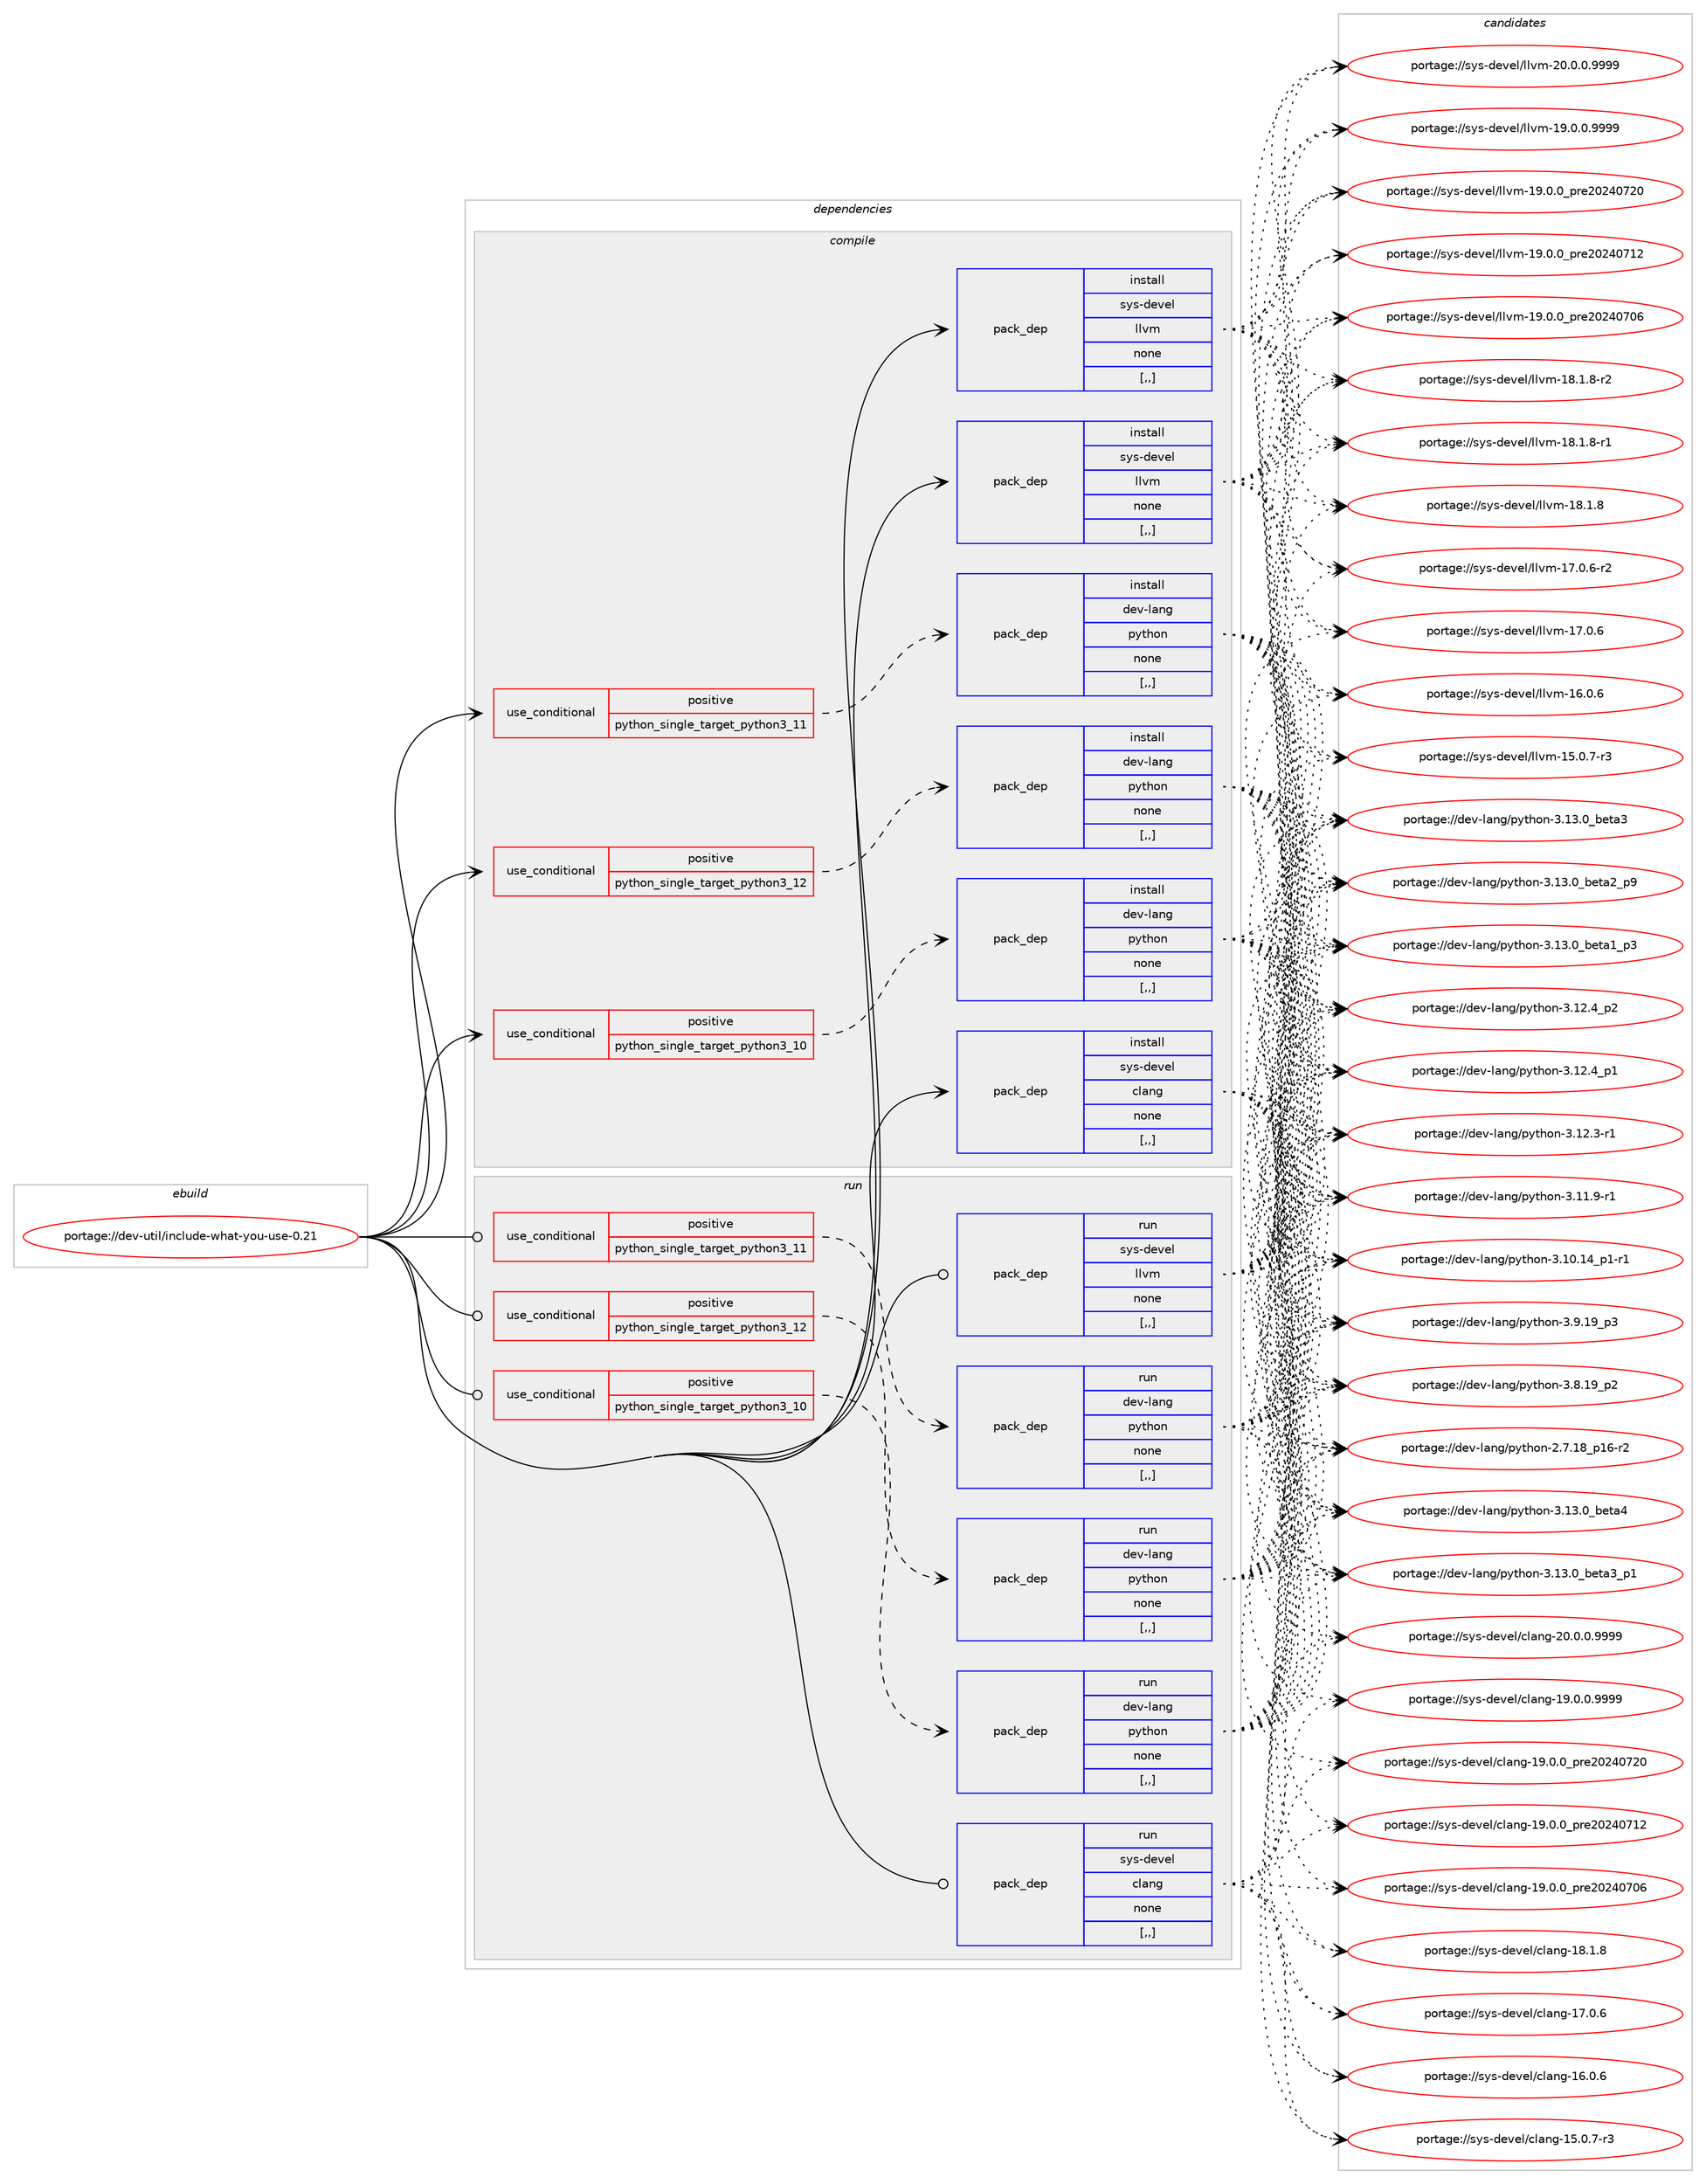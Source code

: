 digraph prolog {

# *************
# Graph options
# *************

newrank=true;
concentrate=true;
compound=true;
graph [rankdir=LR,fontname=Helvetica,fontsize=10,ranksep=1.5];#, ranksep=2.5, nodesep=0.2];
edge  [arrowhead=vee];
node  [fontname=Helvetica,fontsize=10];

# **********
# The ebuild
# **********

subgraph cluster_leftcol {
color=gray;
label=<<i>ebuild</i>>;
id [label="portage://dev-util/include-what-you-use-0.21", color=red, width=4, href="../dev-util/include-what-you-use-0.21.svg"];
}

# ****************
# The dependencies
# ****************

subgraph cluster_midcol {
color=gray;
label=<<i>dependencies</i>>;
subgraph cluster_compile {
fillcolor="#eeeeee";
style=filled;
label=<<i>compile</i>>;
subgraph cond61014 {
dependency216113 [label=<<TABLE BORDER="0" CELLBORDER="1" CELLSPACING="0" CELLPADDING="4"><TR><TD ROWSPAN="3" CELLPADDING="10">use_conditional</TD></TR><TR><TD>positive</TD></TR><TR><TD>python_single_target_python3_10</TD></TR></TABLE>>, shape=none, color=red];
subgraph pack153682 {
dependency216114 [label=<<TABLE BORDER="0" CELLBORDER="1" CELLSPACING="0" CELLPADDING="4" WIDTH="220"><TR><TD ROWSPAN="6" CELLPADDING="30">pack_dep</TD></TR><TR><TD WIDTH="110">install</TD></TR><TR><TD>dev-lang</TD></TR><TR><TD>python</TD></TR><TR><TD>none</TD></TR><TR><TD>[,,]</TD></TR></TABLE>>, shape=none, color=blue];
}
dependency216113:e -> dependency216114:w [weight=20,style="dashed",arrowhead="vee"];
}
id:e -> dependency216113:w [weight=20,style="solid",arrowhead="vee"];
subgraph cond61015 {
dependency216115 [label=<<TABLE BORDER="0" CELLBORDER="1" CELLSPACING="0" CELLPADDING="4"><TR><TD ROWSPAN="3" CELLPADDING="10">use_conditional</TD></TR><TR><TD>positive</TD></TR><TR><TD>python_single_target_python3_11</TD></TR></TABLE>>, shape=none, color=red];
subgraph pack153683 {
dependency216116 [label=<<TABLE BORDER="0" CELLBORDER="1" CELLSPACING="0" CELLPADDING="4" WIDTH="220"><TR><TD ROWSPAN="6" CELLPADDING="30">pack_dep</TD></TR><TR><TD WIDTH="110">install</TD></TR><TR><TD>dev-lang</TD></TR><TR><TD>python</TD></TR><TR><TD>none</TD></TR><TR><TD>[,,]</TD></TR></TABLE>>, shape=none, color=blue];
}
dependency216115:e -> dependency216116:w [weight=20,style="dashed",arrowhead="vee"];
}
id:e -> dependency216115:w [weight=20,style="solid",arrowhead="vee"];
subgraph cond61016 {
dependency216117 [label=<<TABLE BORDER="0" CELLBORDER="1" CELLSPACING="0" CELLPADDING="4"><TR><TD ROWSPAN="3" CELLPADDING="10">use_conditional</TD></TR><TR><TD>positive</TD></TR><TR><TD>python_single_target_python3_12</TD></TR></TABLE>>, shape=none, color=red];
subgraph pack153684 {
dependency216118 [label=<<TABLE BORDER="0" CELLBORDER="1" CELLSPACING="0" CELLPADDING="4" WIDTH="220"><TR><TD ROWSPAN="6" CELLPADDING="30">pack_dep</TD></TR><TR><TD WIDTH="110">install</TD></TR><TR><TD>dev-lang</TD></TR><TR><TD>python</TD></TR><TR><TD>none</TD></TR><TR><TD>[,,]</TD></TR></TABLE>>, shape=none, color=blue];
}
dependency216117:e -> dependency216118:w [weight=20,style="dashed",arrowhead="vee"];
}
id:e -> dependency216117:w [weight=20,style="solid",arrowhead="vee"];
subgraph pack153685 {
dependency216119 [label=<<TABLE BORDER="0" CELLBORDER="1" CELLSPACING="0" CELLPADDING="4" WIDTH="220"><TR><TD ROWSPAN="6" CELLPADDING="30">pack_dep</TD></TR><TR><TD WIDTH="110">install</TD></TR><TR><TD>sys-devel</TD></TR><TR><TD>clang</TD></TR><TR><TD>none</TD></TR><TR><TD>[,,]</TD></TR></TABLE>>, shape=none, color=blue];
}
id:e -> dependency216119:w [weight=20,style="solid",arrowhead="vee"];
subgraph pack153686 {
dependency216120 [label=<<TABLE BORDER="0" CELLBORDER="1" CELLSPACING="0" CELLPADDING="4" WIDTH="220"><TR><TD ROWSPAN="6" CELLPADDING="30">pack_dep</TD></TR><TR><TD WIDTH="110">install</TD></TR><TR><TD>sys-devel</TD></TR><TR><TD>llvm</TD></TR><TR><TD>none</TD></TR><TR><TD>[,,]</TD></TR></TABLE>>, shape=none, color=blue];
}
id:e -> dependency216120:w [weight=20,style="solid",arrowhead="vee"];
subgraph pack153687 {
dependency216121 [label=<<TABLE BORDER="0" CELLBORDER="1" CELLSPACING="0" CELLPADDING="4" WIDTH="220"><TR><TD ROWSPAN="6" CELLPADDING="30">pack_dep</TD></TR><TR><TD WIDTH="110">install</TD></TR><TR><TD>sys-devel</TD></TR><TR><TD>llvm</TD></TR><TR><TD>none</TD></TR><TR><TD>[,,]</TD></TR></TABLE>>, shape=none, color=blue];
}
id:e -> dependency216121:w [weight=20,style="solid",arrowhead="vee"];
}
subgraph cluster_compileandrun {
fillcolor="#eeeeee";
style=filled;
label=<<i>compile and run</i>>;
}
subgraph cluster_run {
fillcolor="#eeeeee";
style=filled;
label=<<i>run</i>>;
subgraph cond61017 {
dependency216122 [label=<<TABLE BORDER="0" CELLBORDER="1" CELLSPACING="0" CELLPADDING="4"><TR><TD ROWSPAN="3" CELLPADDING="10">use_conditional</TD></TR><TR><TD>positive</TD></TR><TR><TD>python_single_target_python3_10</TD></TR></TABLE>>, shape=none, color=red];
subgraph pack153688 {
dependency216123 [label=<<TABLE BORDER="0" CELLBORDER="1" CELLSPACING="0" CELLPADDING="4" WIDTH="220"><TR><TD ROWSPAN="6" CELLPADDING="30">pack_dep</TD></TR><TR><TD WIDTH="110">run</TD></TR><TR><TD>dev-lang</TD></TR><TR><TD>python</TD></TR><TR><TD>none</TD></TR><TR><TD>[,,]</TD></TR></TABLE>>, shape=none, color=blue];
}
dependency216122:e -> dependency216123:w [weight=20,style="dashed",arrowhead="vee"];
}
id:e -> dependency216122:w [weight=20,style="solid",arrowhead="odot"];
subgraph cond61018 {
dependency216124 [label=<<TABLE BORDER="0" CELLBORDER="1" CELLSPACING="0" CELLPADDING="4"><TR><TD ROWSPAN="3" CELLPADDING="10">use_conditional</TD></TR><TR><TD>positive</TD></TR><TR><TD>python_single_target_python3_11</TD></TR></TABLE>>, shape=none, color=red];
subgraph pack153689 {
dependency216125 [label=<<TABLE BORDER="0" CELLBORDER="1" CELLSPACING="0" CELLPADDING="4" WIDTH="220"><TR><TD ROWSPAN="6" CELLPADDING="30">pack_dep</TD></TR><TR><TD WIDTH="110">run</TD></TR><TR><TD>dev-lang</TD></TR><TR><TD>python</TD></TR><TR><TD>none</TD></TR><TR><TD>[,,]</TD></TR></TABLE>>, shape=none, color=blue];
}
dependency216124:e -> dependency216125:w [weight=20,style="dashed",arrowhead="vee"];
}
id:e -> dependency216124:w [weight=20,style="solid",arrowhead="odot"];
subgraph cond61019 {
dependency216126 [label=<<TABLE BORDER="0" CELLBORDER="1" CELLSPACING="0" CELLPADDING="4"><TR><TD ROWSPAN="3" CELLPADDING="10">use_conditional</TD></TR><TR><TD>positive</TD></TR><TR><TD>python_single_target_python3_12</TD></TR></TABLE>>, shape=none, color=red];
subgraph pack153690 {
dependency216127 [label=<<TABLE BORDER="0" CELLBORDER="1" CELLSPACING="0" CELLPADDING="4" WIDTH="220"><TR><TD ROWSPAN="6" CELLPADDING="30">pack_dep</TD></TR><TR><TD WIDTH="110">run</TD></TR><TR><TD>dev-lang</TD></TR><TR><TD>python</TD></TR><TR><TD>none</TD></TR><TR><TD>[,,]</TD></TR></TABLE>>, shape=none, color=blue];
}
dependency216126:e -> dependency216127:w [weight=20,style="dashed",arrowhead="vee"];
}
id:e -> dependency216126:w [weight=20,style="solid",arrowhead="odot"];
subgraph pack153691 {
dependency216128 [label=<<TABLE BORDER="0" CELLBORDER="1" CELLSPACING="0" CELLPADDING="4" WIDTH="220"><TR><TD ROWSPAN="6" CELLPADDING="30">pack_dep</TD></TR><TR><TD WIDTH="110">run</TD></TR><TR><TD>sys-devel</TD></TR><TR><TD>clang</TD></TR><TR><TD>none</TD></TR><TR><TD>[,,]</TD></TR></TABLE>>, shape=none, color=blue];
}
id:e -> dependency216128:w [weight=20,style="solid",arrowhead="odot"];
subgraph pack153692 {
dependency216129 [label=<<TABLE BORDER="0" CELLBORDER="1" CELLSPACING="0" CELLPADDING="4" WIDTH="220"><TR><TD ROWSPAN="6" CELLPADDING="30">pack_dep</TD></TR><TR><TD WIDTH="110">run</TD></TR><TR><TD>sys-devel</TD></TR><TR><TD>llvm</TD></TR><TR><TD>none</TD></TR><TR><TD>[,,]</TD></TR></TABLE>>, shape=none, color=blue];
}
id:e -> dependency216129:w [weight=20,style="solid",arrowhead="odot"];
}
}

# **************
# The candidates
# **************

subgraph cluster_choices {
rank=same;
color=gray;
label=<<i>candidates</i>>;

subgraph choice153682 {
color=black;
nodesep=1;
choice1001011184510897110103471121211161041111104551464951464895981011169752 [label="portage://dev-lang/python-3.13.0_beta4", color=red, width=4,href="../dev-lang/python-3.13.0_beta4.svg"];
choice10010111845108971101034711212111610411111045514649514648959810111697519511249 [label="portage://dev-lang/python-3.13.0_beta3_p1", color=red, width=4,href="../dev-lang/python-3.13.0_beta3_p1.svg"];
choice1001011184510897110103471121211161041111104551464951464895981011169751 [label="portage://dev-lang/python-3.13.0_beta3", color=red, width=4,href="../dev-lang/python-3.13.0_beta3.svg"];
choice10010111845108971101034711212111610411111045514649514648959810111697509511257 [label="portage://dev-lang/python-3.13.0_beta2_p9", color=red, width=4,href="../dev-lang/python-3.13.0_beta2_p9.svg"];
choice10010111845108971101034711212111610411111045514649514648959810111697499511251 [label="portage://dev-lang/python-3.13.0_beta1_p3", color=red, width=4,href="../dev-lang/python-3.13.0_beta1_p3.svg"];
choice100101118451089711010347112121116104111110455146495046529511250 [label="portage://dev-lang/python-3.12.4_p2", color=red, width=4,href="../dev-lang/python-3.12.4_p2.svg"];
choice100101118451089711010347112121116104111110455146495046529511249 [label="portage://dev-lang/python-3.12.4_p1", color=red, width=4,href="../dev-lang/python-3.12.4_p1.svg"];
choice100101118451089711010347112121116104111110455146495046514511449 [label="portage://dev-lang/python-3.12.3-r1", color=red, width=4,href="../dev-lang/python-3.12.3-r1.svg"];
choice100101118451089711010347112121116104111110455146494946574511449 [label="portage://dev-lang/python-3.11.9-r1", color=red, width=4,href="../dev-lang/python-3.11.9-r1.svg"];
choice100101118451089711010347112121116104111110455146494846495295112494511449 [label="portage://dev-lang/python-3.10.14_p1-r1", color=red, width=4,href="../dev-lang/python-3.10.14_p1-r1.svg"];
choice100101118451089711010347112121116104111110455146574649579511251 [label="portage://dev-lang/python-3.9.19_p3", color=red, width=4,href="../dev-lang/python-3.9.19_p3.svg"];
choice100101118451089711010347112121116104111110455146564649579511250 [label="portage://dev-lang/python-3.8.19_p2", color=red, width=4,href="../dev-lang/python-3.8.19_p2.svg"];
choice100101118451089711010347112121116104111110455046554649569511249544511450 [label="portage://dev-lang/python-2.7.18_p16-r2", color=red, width=4,href="../dev-lang/python-2.7.18_p16-r2.svg"];
dependency216114:e -> choice1001011184510897110103471121211161041111104551464951464895981011169752:w [style=dotted,weight="100"];
dependency216114:e -> choice10010111845108971101034711212111610411111045514649514648959810111697519511249:w [style=dotted,weight="100"];
dependency216114:e -> choice1001011184510897110103471121211161041111104551464951464895981011169751:w [style=dotted,weight="100"];
dependency216114:e -> choice10010111845108971101034711212111610411111045514649514648959810111697509511257:w [style=dotted,weight="100"];
dependency216114:e -> choice10010111845108971101034711212111610411111045514649514648959810111697499511251:w [style=dotted,weight="100"];
dependency216114:e -> choice100101118451089711010347112121116104111110455146495046529511250:w [style=dotted,weight="100"];
dependency216114:e -> choice100101118451089711010347112121116104111110455146495046529511249:w [style=dotted,weight="100"];
dependency216114:e -> choice100101118451089711010347112121116104111110455146495046514511449:w [style=dotted,weight="100"];
dependency216114:e -> choice100101118451089711010347112121116104111110455146494946574511449:w [style=dotted,weight="100"];
dependency216114:e -> choice100101118451089711010347112121116104111110455146494846495295112494511449:w [style=dotted,weight="100"];
dependency216114:e -> choice100101118451089711010347112121116104111110455146574649579511251:w [style=dotted,weight="100"];
dependency216114:e -> choice100101118451089711010347112121116104111110455146564649579511250:w [style=dotted,weight="100"];
dependency216114:e -> choice100101118451089711010347112121116104111110455046554649569511249544511450:w [style=dotted,weight="100"];
}
subgraph choice153683 {
color=black;
nodesep=1;
choice1001011184510897110103471121211161041111104551464951464895981011169752 [label="portage://dev-lang/python-3.13.0_beta4", color=red, width=4,href="../dev-lang/python-3.13.0_beta4.svg"];
choice10010111845108971101034711212111610411111045514649514648959810111697519511249 [label="portage://dev-lang/python-3.13.0_beta3_p1", color=red, width=4,href="../dev-lang/python-3.13.0_beta3_p1.svg"];
choice1001011184510897110103471121211161041111104551464951464895981011169751 [label="portage://dev-lang/python-3.13.0_beta3", color=red, width=4,href="../dev-lang/python-3.13.0_beta3.svg"];
choice10010111845108971101034711212111610411111045514649514648959810111697509511257 [label="portage://dev-lang/python-3.13.0_beta2_p9", color=red, width=4,href="../dev-lang/python-3.13.0_beta2_p9.svg"];
choice10010111845108971101034711212111610411111045514649514648959810111697499511251 [label="portage://dev-lang/python-3.13.0_beta1_p3", color=red, width=4,href="../dev-lang/python-3.13.0_beta1_p3.svg"];
choice100101118451089711010347112121116104111110455146495046529511250 [label="portage://dev-lang/python-3.12.4_p2", color=red, width=4,href="../dev-lang/python-3.12.4_p2.svg"];
choice100101118451089711010347112121116104111110455146495046529511249 [label="portage://dev-lang/python-3.12.4_p1", color=red, width=4,href="../dev-lang/python-3.12.4_p1.svg"];
choice100101118451089711010347112121116104111110455146495046514511449 [label="portage://dev-lang/python-3.12.3-r1", color=red, width=4,href="../dev-lang/python-3.12.3-r1.svg"];
choice100101118451089711010347112121116104111110455146494946574511449 [label="portage://dev-lang/python-3.11.9-r1", color=red, width=4,href="../dev-lang/python-3.11.9-r1.svg"];
choice100101118451089711010347112121116104111110455146494846495295112494511449 [label="portage://dev-lang/python-3.10.14_p1-r1", color=red, width=4,href="../dev-lang/python-3.10.14_p1-r1.svg"];
choice100101118451089711010347112121116104111110455146574649579511251 [label="portage://dev-lang/python-3.9.19_p3", color=red, width=4,href="../dev-lang/python-3.9.19_p3.svg"];
choice100101118451089711010347112121116104111110455146564649579511250 [label="portage://dev-lang/python-3.8.19_p2", color=red, width=4,href="../dev-lang/python-3.8.19_p2.svg"];
choice100101118451089711010347112121116104111110455046554649569511249544511450 [label="portage://dev-lang/python-2.7.18_p16-r2", color=red, width=4,href="../dev-lang/python-2.7.18_p16-r2.svg"];
dependency216116:e -> choice1001011184510897110103471121211161041111104551464951464895981011169752:w [style=dotted,weight="100"];
dependency216116:e -> choice10010111845108971101034711212111610411111045514649514648959810111697519511249:w [style=dotted,weight="100"];
dependency216116:e -> choice1001011184510897110103471121211161041111104551464951464895981011169751:w [style=dotted,weight="100"];
dependency216116:e -> choice10010111845108971101034711212111610411111045514649514648959810111697509511257:w [style=dotted,weight="100"];
dependency216116:e -> choice10010111845108971101034711212111610411111045514649514648959810111697499511251:w [style=dotted,weight="100"];
dependency216116:e -> choice100101118451089711010347112121116104111110455146495046529511250:w [style=dotted,weight="100"];
dependency216116:e -> choice100101118451089711010347112121116104111110455146495046529511249:w [style=dotted,weight="100"];
dependency216116:e -> choice100101118451089711010347112121116104111110455146495046514511449:w [style=dotted,weight="100"];
dependency216116:e -> choice100101118451089711010347112121116104111110455146494946574511449:w [style=dotted,weight="100"];
dependency216116:e -> choice100101118451089711010347112121116104111110455146494846495295112494511449:w [style=dotted,weight="100"];
dependency216116:e -> choice100101118451089711010347112121116104111110455146574649579511251:w [style=dotted,weight="100"];
dependency216116:e -> choice100101118451089711010347112121116104111110455146564649579511250:w [style=dotted,weight="100"];
dependency216116:e -> choice100101118451089711010347112121116104111110455046554649569511249544511450:w [style=dotted,weight="100"];
}
subgraph choice153684 {
color=black;
nodesep=1;
choice1001011184510897110103471121211161041111104551464951464895981011169752 [label="portage://dev-lang/python-3.13.0_beta4", color=red, width=4,href="../dev-lang/python-3.13.0_beta4.svg"];
choice10010111845108971101034711212111610411111045514649514648959810111697519511249 [label="portage://dev-lang/python-3.13.0_beta3_p1", color=red, width=4,href="../dev-lang/python-3.13.0_beta3_p1.svg"];
choice1001011184510897110103471121211161041111104551464951464895981011169751 [label="portage://dev-lang/python-3.13.0_beta3", color=red, width=4,href="../dev-lang/python-3.13.0_beta3.svg"];
choice10010111845108971101034711212111610411111045514649514648959810111697509511257 [label="portage://dev-lang/python-3.13.0_beta2_p9", color=red, width=4,href="../dev-lang/python-3.13.0_beta2_p9.svg"];
choice10010111845108971101034711212111610411111045514649514648959810111697499511251 [label="portage://dev-lang/python-3.13.0_beta1_p3", color=red, width=4,href="../dev-lang/python-3.13.0_beta1_p3.svg"];
choice100101118451089711010347112121116104111110455146495046529511250 [label="portage://dev-lang/python-3.12.4_p2", color=red, width=4,href="../dev-lang/python-3.12.4_p2.svg"];
choice100101118451089711010347112121116104111110455146495046529511249 [label="portage://dev-lang/python-3.12.4_p1", color=red, width=4,href="../dev-lang/python-3.12.4_p1.svg"];
choice100101118451089711010347112121116104111110455146495046514511449 [label="portage://dev-lang/python-3.12.3-r1", color=red, width=4,href="../dev-lang/python-3.12.3-r1.svg"];
choice100101118451089711010347112121116104111110455146494946574511449 [label="portage://dev-lang/python-3.11.9-r1", color=red, width=4,href="../dev-lang/python-3.11.9-r1.svg"];
choice100101118451089711010347112121116104111110455146494846495295112494511449 [label="portage://dev-lang/python-3.10.14_p1-r1", color=red, width=4,href="../dev-lang/python-3.10.14_p1-r1.svg"];
choice100101118451089711010347112121116104111110455146574649579511251 [label="portage://dev-lang/python-3.9.19_p3", color=red, width=4,href="../dev-lang/python-3.9.19_p3.svg"];
choice100101118451089711010347112121116104111110455146564649579511250 [label="portage://dev-lang/python-3.8.19_p2", color=red, width=4,href="../dev-lang/python-3.8.19_p2.svg"];
choice100101118451089711010347112121116104111110455046554649569511249544511450 [label="portage://dev-lang/python-2.7.18_p16-r2", color=red, width=4,href="../dev-lang/python-2.7.18_p16-r2.svg"];
dependency216118:e -> choice1001011184510897110103471121211161041111104551464951464895981011169752:w [style=dotted,weight="100"];
dependency216118:e -> choice10010111845108971101034711212111610411111045514649514648959810111697519511249:w [style=dotted,weight="100"];
dependency216118:e -> choice1001011184510897110103471121211161041111104551464951464895981011169751:w [style=dotted,weight="100"];
dependency216118:e -> choice10010111845108971101034711212111610411111045514649514648959810111697509511257:w [style=dotted,weight="100"];
dependency216118:e -> choice10010111845108971101034711212111610411111045514649514648959810111697499511251:w [style=dotted,weight="100"];
dependency216118:e -> choice100101118451089711010347112121116104111110455146495046529511250:w [style=dotted,weight="100"];
dependency216118:e -> choice100101118451089711010347112121116104111110455146495046529511249:w [style=dotted,weight="100"];
dependency216118:e -> choice100101118451089711010347112121116104111110455146495046514511449:w [style=dotted,weight="100"];
dependency216118:e -> choice100101118451089711010347112121116104111110455146494946574511449:w [style=dotted,weight="100"];
dependency216118:e -> choice100101118451089711010347112121116104111110455146494846495295112494511449:w [style=dotted,weight="100"];
dependency216118:e -> choice100101118451089711010347112121116104111110455146574649579511251:w [style=dotted,weight="100"];
dependency216118:e -> choice100101118451089711010347112121116104111110455146564649579511250:w [style=dotted,weight="100"];
dependency216118:e -> choice100101118451089711010347112121116104111110455046554649569511249544511450:w [style=dotted,weight="100"];
}
subgraph choice153685 {
color=black;
nodesep=1;
choice11512111545100101118101108479910897110103455048464846484657575757 [label="portage://sys-devel/clang-20.0.0.9999", color=red, width=4,href="../sys-devel/clang-20.0.0.9999.svg"];
choice11512111545100101118101108479910897110103454957464846484657575757 [label="portage://sys-devel/clang-19.0.0.9999", color=red, width=4,href="../sys-devel/clang-19.0.0.9999.svg"];
choice1151211154510010111810110847991089711010345495746484648951121141015048505248555048 [label="portage://sys-devel/clang-19.0.0_pre20240720", color=red, width=4,href="../sys-devel/clang-19.0.0_pre20240720.svg"];
choice1151211154510010111810110847991089711010345495746484648951121141015048505248554950 [label="portage://sys-devel/clang-19.0.0_pre20240712", color=red, width=4,href="../sys-devel/clang-19.0.0_pre20240712.svg"];
choice1151211154510010111810110847991089711010345495746484648951121141015048505248554854 [label="portage://sys-devel/clang-19.0.0_pre20240706", color=red, width=4,href="../sys-devel/clang-19.0.0_pre20240706.svg"];
choice1151211154510010111810110847991089711010345495646494656 [label="portage://sys-devel/clang-18.1.8", color=red, width=4,href="../sys-devel/clang-18.1.8.svg"];
choice1151211154510010111810110847991089711010345495546484654 [label="portage://sys-devel/clang-17.0.6", color=red, width=4,href="../sys-devel/clang-17.0.6.svg"];
choice1151211154510010111810110847991089711010345495446484654 [label="portage://sys-devel/clang-16.0.6", color=red, width=4,href="../sys-devel/clang-16.0.6.svg"];
choice11512111545100101118101108479910897110103454953464846554511451 [label="portage://sys-devel/clang-15.0.7-r3", color=red, width=4,href="../sys-devel/clang-15.0.7-r3.svg"];
dependency216119:e -> choice11512111545100101118101108479910897110103455048464846484657575757:w [style=dotted,weight="100"];
dependency216119:e -> choice11512111545100101118101108479910897110103454957464846484657575757:w [style=dotted,weight="100"];
dependency216119:e -> choice1151211154510010111810110847991089711010345495746484648951121141015048505248555048:w [style=dotted,weight="100"];
dependency216119:e -> choice1151211154510010111810110847991089711010345495746484648951121141015048505248554950:w [style=dotted,weight="100"];
dependency216119:e -> choice1151211154510010111810110847991089711010345495746484648951121141015048505248554854:w [style=dotted,weight="100"];
dependency216119:e -> choice1151211154510010111810110847991089711010345495646494656:w [style=dotted,weight="100"];
dependency216119:e -> choice1151211154510010111810110847991089711010345495546484654:w [style=dotted,weight="100"];
dependency216119:e -> choice1151211154510010111810110847991089711010345495446484654:w [style=dotted,weight="100"];
dependency216119:e -> choice11512111545100101118101108479910897110103454953464846554511451:w [style=dotted,weight="100"];
}
subgraph choice153686 {
color=black;
nodesep=1;
choice1151211154510010111810110847108108118109455048464846484657575757 [label="portage://sys-devel/llvm-20.0.0.9999", color=red, width=4,href="../sys-devel/llvm-20.0.0.9999.svg"];
choice1151211154510010111810110847108108118109454957464846484657575757 [label="portage://sys-devel/llvm-19.0.0.9999", color=red, width=4,href="../sys-devel/llvm-19.0.0.9999.svg"];
choice115121115451001011181011084710810811810945495746484648951121141015048505248555048 [label="portage://sys-devel/llvm-19.0.0_pre20240720", color=red, width=4,href="../sys-devel/llvm-19.0.0_pre20240720.svg"];
choice115121115451001011181011084710810811810945495746484648951121141015048505248554950 [label="portage://sys-devel/llvm-19.0.0_pre20240712", color=red, width=4,href="../sys-devel/llvm-19.0.0_pre20240712.svg"];
choice115121115451001011181011084710810811810945495746484648951121141015048505248554854 [label="portage://sys-devel/llvm-19.0.0_pre20240706", color=red, width=4,href="../sys-devel/llvm-19.0.0_pre20240706.svg"];
choice1151211154510010111810110847108108118109454956464946564511450 [label="portage://sys-devel/llvm-18.1.8-r2", color=red, width=4,href="../sys-devel/llvm-18.1.8-r2.svg"];
choice1151211154510010111810110847108108118109454956464946564511449 [label="portage://sys-devel/llvm-18.1.8-r1", color=red, width=4,href="../sys-devel/llvm-18.1.8-r1.svg"];
choice115121115451001011181011084710810811810945495646494656 [label="portage://sys-devel/llvm-18.1.8", color=red, width=4,href="../sys-devel/llvm-18.1.8.svg"];
choice1151211154510010111810110847108108118109454955464846544511450 [label="portage://sys-devel/llvm-17.0.6-r2", color=red, width=4,href="../sys-devel/llvm-17.0.6-r2.svg"];
choice115121115451001011181011084710810811810945495546484654 [label="portage://sys-devel/llvm-17.0.6", color=red, width=4,href="../sys-devel/llvm-17.0.6.svg"];
choice115121115451001011181011084710810811810945495446484654 [label="portage://sys-devel/llvm-16.0.6", color=red, width=4,href="../sys-devel/llvm-16.0.6.svg"];
choice1151211154510010111810110847108108118109454953464846554511451 [label="portage://sys-devel/llvm-15.0.7-r3", color=red, width=4,href="../sys-devel/llvm-15.0.7-r3.svg"];
dependency216120:e -> choice1151211154510010111810110847108108118109455048464846484657575757:w [style=dotted,weight="100"];
dependency216120:e -> choice1151211154510010111810110847108108118109454957464846484657575757:w [style=dotted,weight="100"];
dependency216120:e -> choice115121115451001011181011084710810811810945495746484648951121141015048505248555048:w [style=dotted,weight="100"];
dependency216120:e -> choice115121115451001011181011084710810811810945495746484648951121141015048505248554950:w [style=dotted,weight="100"];
dependency216120:e -> choice115121115451001011181011084710810811810945495746484648951121141015048505248554854:w [style=dotted,weight="100"];
dependency216120:e -> choice1151211154510010111810110847108108118109454956464946564511450:w [style=dotted,weight="100"];
dependency216120:e -> choice1151211154510010111810110847108108118109454956464946564511449:w [style=dotted,weight="100"];
dependency216120:e -> choice115121115451001011181011084710810811810945495646494656:w [style=dotted,weight="100"];
dependency216120:e -> choice1151211154510010111810110847108108118109454955464846544511450:w [style=dotted,weight="100"];
dependency216120:e -> choice115121115451001011181011084710810811810945495546484654:w [style=dotted,weight="100"];
dependency216120:e -> choice115121115451001011181011084710810811810945495446484654:w [style=dotted,weight="100"];
dependency216120:e -> choice1151211154510010111810110847108108118109454953464846554511451:w [style=dotted,weight="100"];
}
subgraph choice153687 {
color=black;
nodesep=1;
choice1151211154510010111810110847108108118109455048464846484657575757 [label="portage://sys-devel/llvm-20.0.0.9999", color=red, width=4,href="../sys-devel/llvm-20.0.0.9999.svg"];
choice1151211154510010111810110847108108118109454957464846484657575757 [label="portage://sys-devel/llvm-19.0.0.9999", color=red, width=4,href="../sys-devel/llvm-19.0.0.9999.svg"];
choice115121115451001011181011084710810811810945495746484648951121141015048505248555048 [label="portage://sys-devel/llvm-19.0.0_pre20240720", color=red, width=4,href="../sys-devel/llvm-19.0.0_pre20240720.svg"];
choice115121115451001011181011084710810811810945495746484648951121141015048505248554950 [label="portage://sys-devel/llvm-19.0.0_pre20240712", color=red, width=4,href="../sys-devel/llvm-19.0.0_pre20240712.svg"];
choice115121115451001011181011084710810811810945495746484648951121141015048505248554854 [label="portage://sys-devel/llvm-19.0.0_pre20240706", color=red, width=4,href="../sys-devel/llvm-19.0.0_pre20240706.svg"];
choice1151211154510010111810110847108108118109454956464946564511450 [label="portage://sys-devel/llvm-18.1.8-r2", color=red, width=4,href="../sys-devel/llvm-18.1.8-r2.svg"];
choice1151211154510010111810110847108108118109454956464946564511449 [label="portage://sys-devel/llvm-18.1.8-r1", color=red, width=4,href="../sys-devel/llvm-18.1.8-r1.svg"];
choice115121115451001011181011084710810811810945495646494656 [label="portage://sys-devel/llvm-18.1.8", color=red, width=4,href="../sys-devel/llvm-18.1.8.svg"];
choice1151211154510010111810110847108108118109454955464846544511450 [label="portage://sys-devel/llvm-17.0.6-r2", color=red, width=4,href="../sys-devel/llvm-17.0.6-r2.svg"];
choice115121115451001011181011084710810811810945495546484654 [label="portage://sys-devel/llvm-17.0.6", color=red, width=4,href="../sys-devel/llvm-17.0.6.svg"];
choice115121115451001011181011084710810811810945495446484654 [label="portage://sys-devel/llvm-16.0.6", color=red, width=4,href="../sys-devel/llvm-16.0.6.svg"];
choice1151211154510010111810110847108108118109454953464846554511451 [label="portage://sys-devel/llvm-15.0.7-r3", color=red, width=4,href="../sys-devel/llvm-15.0.7-r3.svg"];
dependency216121:e -> choice1151211154510010111810110847108108118109455048464846484657575757:w [style=dotted,weight="100"];
dependency216121:e -> choice1151211154510010111810110847108108118109454957464846484657575757:w [style=dotted,weight="100"];
dependency216121:e -> choice115121115451001011181011084710810811810945495746484648951121141015048505248555048:w [style=dotted,weight="100"];
dependency216121:e -> choice115121115451001011181011084710810811810945495746484648951121141015048505248554950:w [style=dotted,weight="100"];
dependency216121:e -> choice115121115451001011181011084710810811810945495746484648951121141015048505248554854:w [style=dotted,weight="100"];
dependency216121:e -> choice1151211154510010111810110847108108118109454956464946564511450:w [style=dotted,weight="100"];
dependency216121:e -> choice1151211154510010111810110847108108118109454956464946564511449:w [style=dotted,weight="100"];
dependency216121:e -> choice115121115451001011181011084710810811810945495646494656:w [style=dotted,weight="100"];
dependency216121:e -> choice1151211154510010111810110847108108118109454955464846544511450:w [style=dotted,weight="100"];
dependency216121:e -> choice115121115451001011181011084710810811810945495546484654:w [style=dotted,weight="100"];
dependency216121:e -> choice115121115451001011181011084710810811810945495446484654:w [style=dotted,weight="100"];
dependency216121:e -> choice1151211154510010111810110847108108118109454953464846554511451:w [style=dotted,weight="100"];
}
subgraph choice153688 {
color=black;
nodesep=1;
choice1001011184510897110103471121211161041111104551464951464895981011169752 [label="portage://dev-lang/python-3.13.0_beta4", color=red, width=4,href="../dev-lang/python-3.13.0_beta4.svg"];
choice10010111845108971101034711212111610411111045514649514648959810111697519511249 [label="portage://dev-lang/python-3.13.0_beta3_p1", color=red, width=4,href="../dev-lang/python-3.13.0_beta3_p1.svg"];
choice1001011184510897110103471121211161041111104551464951464895981011169751 [label="portage://dev-lang/python-3.13.0_beta3", color=red, width=4,href="../dev-lang/python-3.13.0_beta3.svg"];
choice10010111845108971101034711212111610411111045514649514648959810111697509511257 [label="portage://dev-lang/python-3.13.0_beta2_p9", color=red, width=4,href="../dev-lang/python-3.13.0_beta2_p9.svg"];
choice10010111845108971101034711212111610411111045514649514648959810111697499511251 [label="portage://dev-lang/python-3.13.0_beta1_p3", color=red, width=4,href="../dev-lang/python-3.13.0_beta1_p3.svg"];
choice100101118451089711010347112121116104111110455146495046529511250 [label="portage://dev-lang/python-3.12.4_p2", color=red, width=4,href="../dev-lang/python-3.12.4_p2.svg"];
choice100101118451089711010347112121116104111110455146495046529511249 [label="portage://dev-lang/python-3.12.4_p1", color=red, width=4,href="../dev-lang/python-3.12.4_p1.svg"];
choice100101118451089711010347112121116104111110455146495046514511449 [label="portage://dev-lang/python-3.12.3-r1", color=red, width=4,href="../dev-lang/python-3.12.3-r1.svg"];
choice100101118451089711010347112121116104111110455146494946574511449 [label="portage://dev-lang/python-3.11.9-r1", color=red, width=4,href="../dev-lang/python-3.11.9-r1.svg"];
choice100101118451089711010347112121116104111110455146494846495295112494511449 [label="portage://dev-lang/python-3.10.14_p1-r1", color=red, width=4,href="../dev-lang/python-3.10.14_p1-r1.svg"];
choice100101118451089711010347112121116104111110455146574649579511251 [label="portage://dev-lang/python-3.9.19_p3", color=red, width=4,href="../dev-lang/python-3.9.19_p3.svg"];
choice100101118451089711010347112121116104111110455146564649579511250 [label="portage://dev-lang/python-3.8.19_p2", color=red, width=4,href="../dev-lang/python-3.8.19_p2.svg"];
choice100101118451089711010347112121116104111110455046554649569511249544511450 [label="portage://dev-lang/python-2.7.18_p16-r2", color=red, width=4,href="../dev-lang/python-2.7.18_p16-r2.svg"];
dependency216123:e -> choice1001011184510897110103471121211161041111104551464951464895981011169752:w [style=dotted,weight="100"];
dependency216123:e -> choice10010111845108971101034711212111610411111045514649514648959810111697519511249:w [style=dotted,weight="100"];
dependency216123:e -> choice1001011184510897110103471121211161041111104551464951464895981011169751:w [style=dotted,weight="100"];
dependency216123:e -> choice10010111845108971101034711212111610411111045514649514648959810111697509511257:w [style=dotted,weight="100"];
dependency216123:e -> choice10010111845108971101034711212111610411111045514649514648959810111697499511251:w [style=dotted,weight="100"];
dependency216123:e -> choice100101118451089711010347112121116104111110455146495046529511250:w [style=dotted,weight="100"];
dependency216123:e -> choice100101118451089711010347112121116104111110455146495046529511249:w [style=dotted,weight="100"];
dependency216123:e -> choice100101118451089711010347112121116104111110455146495046514511449:w [style=dotted,weight="100"];
dependency216123:e -> choice100101118451089711010347112121116104111110455146494946574511449:w [style=dotted,weight="100"];
dependency216123:e -> choice100101118451089711010347112121116104111110455146494846495295112494511449:w [style=dotted,weight="100"];
dependency216123:e -> choice100101118451089711010347112121116104111110455146574649579511251:w [style=dotted,weight="100"];
dependency216123:e -> choice100101118451089711010347112121116104111110455146564649579511250:w [style=dotted,weight="100"];
dependency216123:e -> choice100101118451089711010347112121116104111110455046554649569511249544511450:w [style=dotted,weight="100"];
}
subgraph choice153689 {
color=black;
nodesep=1;
choice1001011184510897110103471121211161041111104551464951464895981011169752 [label="portage://dev-lang/python-3.13.0_beta4", color=red, width=4,href="../dev-lang/python-3.13.0_beta4.svg"];
choice10010111845108971101034711212111610411111045514649514648959810111697519511249 [label="portage://dev-lang/python-3.13.0_beta3_p1", color=red, width=4,href="../dev-lang/python-3.13.0_beta3_p1.svg"];
choice1001011184510897110103471121211161041111104551464951464895981011169751 [label="portage://dev-lang/python-3.13.0_beta3", color=red, width=4,href="../dev-lang/python-3.13.0_beta3.svg"];
choice10010111845108971101034711212111610411111045514649514648959810111697509511257 [label="portage://dev-lang/python-3.13.0_beta2_p9", color=red, width=4,href="../dev-lang/python-3.13.0_beta2_p9.svg"];
choice10010111845108971101034711212111610411111045514649514648959810111697499511251 [label="portage://dev-lang/python-3.13.0_beta1_p3", color=red, width=4,href="../dev-lang/python-3.13.0_beta1_p3.svg"];
choice100101118451089711010347112121116104111110455146495046529511250 [label="portage://dev-lang/python-3.12.4_p2", color=red, width=4,href="../dev-lang/python-3.12.4_p2.svg"];
choice100101118451089711010347112121116104111110455146495046529511249 [label="portage://dev-lang/python-3.12.4_p1", color=red, width=4,href="../dev-lang/python-3.12.4_p1.svg"];
choice100101118451089711010347112121116104111110455146495046514511449 [label="portage://dev-lang/python-3.12.3-r1", color=red, width=4,href="../dev-lang/python-3.12.3-r1.svg"];
choice100101118451089711010347112121116104111110455146494946574511449 [label="portage://dev-lang/python-3.11.9-r1", color=red, width=4,href="../dev-lang/python-3.11.9-r1.svg"];
choice100101118451089711010347112121116104111110455146494846495295112494511449 [label="portage://dev-lang/python-3.10.14_p1-r1", color=red, width=4,href="../dev-lang/python-3.10.14_p1-r1.svg"];
choice100101118451089711010347112121116104111110455146574649579511251 [label="portage://dev-lang/python-3.9.19_p3", color=red, width=4,href="../dev-lang/python-3.9.19_p3.svg"];
choice100101118451089711010347112121116104111110455146564649579511250 [label="portage://dev-lang/python-3.8.19_p2", color=red, width=4,href="../dev-lang/python-3.8.19_p2.svg"];
choice100101118451089711010347112121116104111110455046554649569511249544511450 [label="portage://dev-lang/python-2.7.18_p16-r2", color=red, width=4,href="../dev-lang/python-2.7.18_p16-r2.svg"];
dependency216125:e -> choice1001011184510897110103471121211161041111104551464951464895981011169752:w [style=dotted,weight="100"];
dependency216125:e -> choice10010111845108971101034711212111610411111045514649514648959810111697519511249:w [style=dotted,weight="100"];
dependency216125:e -> choice1001011184510897110103471121211161041111104551464951464895981011169751:w [style=dotted,weight="100"];
dependency216125:e -> choice10010111845108971101034711212111610411111045514649514648959810111697509511257:w [style=dotted,weight="100"];
dependency216125:e -> choice10010111845108971101034711212111610411111045514649514648959810111697499511251:w [style=dotted,weight="100"];
dependency216125:e -> choice100101118451089711010347112121116104111110455146495046529511250:w [style=dotted,weight="100"];
dependency216125:e -> choice100101118451089711010347112121116104111110455146495046529511249:w [style=dotted,weight="100"];
dependency216125:e -> choice100101118451089711010347112121116104111110455146495046514511449:w [style=dotted,weight="100"];
dependency216125:e -> choice100101118451089711010347112121116104111110455146494946574511449:w [style=dotted,weight="100"];
dependency216125:e -> choice100101118451089711010347112121116104111110455146494846495295112494511449:w [style=dotted,weight="100"];
dependency216125:e -> choice100101118451089711010347112121116104111110455146574649579511251:w [style=dotted,weight="100"];
dependency216125:e -> choice100101118451089711010347112121116104111110455146564649579511250:w [style=dotted,weight="100"];
dependency216125:e -> choice100101118451089711010347112121116104111110455046554649569511249544511450:w [style=dotted,weight="100"];
}
subgraph choice153690 {
color=black;
nodesep=1;
choice1001011184510897110103471121211161041111104551464951464895981011169752 [label="portage://dev-lang/python-3.13.0_beta4", color=red, width=4,href="../dev-lang/python-3.13.0_beta4.svg"];
choice10010111845108971101034711212111610411111045514649514648959810111697519511249 [label="portage://dev-lang/python-3.13.0_beta3_p1", color=red, width=4,href="../dev-lang/python-3.13.0_beta3_p1.svg"];
choice1001011184510897110103471121211161041111104551464951464895981011169751 [label="portage://dev-lang/python-3.13.0_beta3", color=red, width=4,href="../dev-lang/python-3.13.0_beta3.svg"];
choice10010111845108971101034711212111610411111045514649514648959810111697509511257 [label="portage://dev-lang/python-3.13.0_beta2_p9", color=red, width=4,href="../dev-lang/python-3.13.0_beta2_p9.svg"];
choice10010111845108971101034711212111610411111045514649514648959810111697499511251 [label="portage://dev-lang/python-3.13.0_beta1_p3", color=red, width=4,href="../dev-lang/python-3.13.0_beta1_p3.svg"];
choice100101118451089711010347112121116104111110455146495046529511250 [label="portage://dev-lang/python-3.12.4_p2", color=red, width=4,href="../dev-lang/python-3.12.4_p2.svg"];
choice100101118451089711010347112121116104111110455146495046529511249 [label="portage://dev-lang/python-3.12.4_p1", color=red, width=4,href="../dev-lang/python-3.12.4_p1.svg"];
choice100101118451089711010347112121116104111110455146495046514511449 [label="portage://dev-lang/python-3.12.3-r1", color=red, width=4,href="../dev-lang/python-3.12.3-r1.svg"];
choice100101118451089711010347112121116104111110455146494946574511449 [label="portage://dev-lang/python-3.11.9-r1", color=red, width=4,href="../dev-lang/python-3.11.9-r1.svg"];
choice100101118451089711010347112121116104111110455146494846495295112494511449 [label="portage://dev-lang/python-3.10.14_p1-r1", color=red, width=4,href="../dev-lang/python-3.10.14_p1-r1.svg"];
choice100101118451089711010347112121116104111110455146574649579511251 [label="portage://dev-lang/python-3.9.19_p3", color=red, width=4,href="../dev-lang/python-3.9.19_p3.svg"];
choice100101118451089711010347112121116104111110455146564649579511250 [label="portage://dev-lang/python-3.8.19_p2", color=red, width=4,href="../dev-lang/python-3.8.19_p2.svg"];
choice100101118451089711010347112121116104111110455046554649569511249544511450 [label="portage://dev-lang/python-2.7.18_p16-r2", color=red, width=4,href="../dev-lang/python-2.7.18_p16-r2.svg"];
dependency216127:e -> choice1001011184510897110103471121211161041111104551464951464895981011169752:w [style=dotted,weight="100"];
dependency216127:e -> choice10010111845108971101034711212111610411111045514649514648959810111697519511249:w [style=dotted,weight="100"];
dependency216127:e -> choice1001011184510897110103471121211161041111104551464951464895981011169751:w [style=dotted,weight="100"];
dependency216127:e -> choice10010111845108971101034711212111610411111045514649514648959810111697509511257:w [style=dotted,weight="100"];
dependency216127:e -> choice10010111845108971101034711212111610411111045514649514648959810111697499511251:w [style=dotted,weight="100"];
dependency216127:e -> choice100101118451089711010347112121116104111110455146495046529511250:w [style=dotted,weight="100"];
dependency216127:e -> choice100101118451089711010347112121116104111110455146495046529511249:w [style=dotted,weight="100"];
dependency216127:e -> choice100101118451089711010347112121116104111110455146495046514511449:w [style=dotted,weight="100"];
dependency216127:e -> choice100101118451089711010347112121116104111110455146494946574511449:w [style=dotted,weight="100"];
dependency216127:e -> choice100101118451089711010347112121116104111110455146494846495295112494511449:w [style=dotted,weight="100"];
dependency216127:e -> choice100101118451089711010347112121116104111110455146574649579511251:w [style=dotted,weight="100"];
dependency216127:e -> choice100101118451089711010347112121116104111110455146564649579511250:w [style=dotted,weight="100"];
dependency216127:e -> choice100101118451089711010347112121116104111110455046554649569511249544511450:w [style=dotted,weight="100"];
}
subgraph choice153691 {
color=black;
nodesep=1;
choice11512111545100101118101108479910897110103455048464846484657575757 [label="portage://sys-devel/clang-20.0.0.9999", color=red, width=4,href="../sys-devel/clang-20.0.0.9999.svg"];
choice11512111545100101118101108479910897110103454957464846484657575757 [label="portage://sys-devel/clang-19.0.0.9999", color=red, width=4,href="../sys-devel/clang-19.0.0.9999.svg"];
choice1151211154510010111810110847991089711010345495746484648951121141015048505248555048 [label="portage://sys-devel/clang-19.0.0_pre20240720", color=red, width=4,href="../sys-devel/clang-19.0.0_pre20240720.svg"];
choice1151211154510010111810110847991089711010345495746484648951121141015048505248554950 [label="portage://sys-devel/clang-19.0.0_pre20240712", color=red, width=4,href="../sys-devel/clang-19.0.0_pre20240712.svg"];
choice1151211154510010111810110847991089711010345495746484648951121141015048505248554854 [label="portage://sys-devel/clang-19.0.0_pre20240706", color=red, width=4,href="../sys-devel/clang-19.0.0_pre20240706.svg"];
choice1151211154510010111810110847991089711010345495646494656 [label="portage://sys-devel/clang-18.1.8", color=red, width=4,href="../sys-devel/clang-18.1.8.svg"];
choice1151211154510010111810110847991089711010345495546484654 [label="portage://sys-devel/clang-17.0.6", color=red, width=4,href="../sys-devel/clang-17.0.6.svg"];
choice1151211154510010111810110847991089711010345495446484654 [label="portage://sys-devel/clang-16.0.6", color=red, width=4,href="../sys-devel/clang-16.0.6.svg"];
choice11512111545100101118101108479910897110103454953464846554511451 [label="portage://sys-devel/clang-15.0.7-r3", color=red, width=4,href="../sys-devel/clang-15.0.7-r3.svg"];
dependency216128:e -> choice11512111545100101118101108479910897110103455048464846484657575757:w [style=dotted,weight="100"];
dependency216128:e -> choice11512111545100101118101108479910897110103454957464846484657575757:w [style=dotted,weight="100"];
dependency216128:e -> choice1151211154510010111810110847991089711010345495746484648951121141015048505248555048:w [style=dotted,weight="100"];
dependency216128:e -> choice1151211154510010111810110847991089711010345495746484648951121141015048505248554950:w [style=dotted,weight="100"];
dependency216128:e -> choice1151211154510010111810110847991089711010345495746484648951121141015048505248554854:w [style=dotted,weight="100"];
dependency216128:e -> choice1151211154510010111810110847991089711010345495646494656:w [style=dotted,weight="100"];
dependency216128:e -> choice1151211154510010111810110847991089711010345495546484654:w [style=dotted,weight="100"];
dependency216128:e -> choice1151211154510010111810110847991089711010345495446484654:w [style=dotted,weight="100"];
dependency216128:e -> choice11512111545100101118101108479910897110103454953464846554511451:w [style=dotted,weight="100"];
}
subgraph choice153692 {
color=black;
nodesep=1;
choice1151211154510010111810110847108108118109455048464846484657575757 [label="portage://sys-devel/llvm-20.0.0.9999", color=red, width=4,href="../sys-devel/llvm-20.0.0.9999.svg"];
choice1151211154510010111810110847108108118109454957464846484657575757 [label="portage://sys-devel/llvm-19.0.0.9999", color=red, width=4,href="../sys-devel/llvm-19.0.0.9999.svg"];
choice115121115451001011181011084710810811810945495746484648951121141015048505248555048 [label="portage://sys-devel/llvm-19.0.0_pre20240720", color=red, width=4,href="../sys-devel/llvm-19.0.0_pre20240720.svg"];
choice115121115451001011181011084710810811810945495746484648951121141015048505248554950 [label="portage://sys-devel/llvm-19.0.0_pre20240712", color=red, width=4,href="../sys-devel/llvm-19.0.0_pre20240712.svg"];
choice115121115451001011181011084710810811810945495746484648951121141015048505248554854 [label="portage://sys-devel/llvm-19.0.0_pre20240706", color=red, width=4,href="../sys-devel/llvm-19.0.0_pre20240706.svg"];
choice1151211154510010111810110847108108118109454956464946564511450 [label="portage://sys-devel/llvm-18.1.8-r2", color=red, width=4,href="../sys-devel/llvm-18.1.8-r2.svg"];
choice1151211154510010111810110847108108118109454956464946564511449 [label="portage://sys-devel/llvm-18.1.8-r1", color=red, width=4,href="../sys-devel/llvm-18.1.8-r1.svg"];
choice115121115451001011181011084710810811810945495646494656 [label="portage://sys-devel/llvm-18.1.8", color=red, width=4,href="../sys-devel/llvm-18.1.8.svg"];
choice1151211154510010111810110847108108118109454955464846544511450 [label="portage://sys-devel/llvm-17.0.6-r2", color=red, width=4,href="../sys-devel/llvm-17.0.6-r2.svg"];
choice115121115451001011181011084710810811810945495546484654 [label="portage://sys-devel/llvm-17.0.6", color=red, width=4,href="../sys-devel/llvm-17.0.6.svg"];
choice115121115451001011181011084710810811810945495446484654 [label="portage://sys-devel/llvm-16.0.6", color=red, width=4,href="../sys-devel/llvm-16.0.6.svg"];
choice1151211154510010111810110847108108118109454953464846554511451 [label="portage://sys-devel/llvm-15.0.7-r3", color=red, width=4,href="../sys-devel/llvm-15.0.7-r3.svg"];
dependency216129:e -> choice1151211154510010111810110847108108118109455048464846484657575757:w [style=dotted,weight="100"];
dependency216129:e -> choice1151211154510010111810110847108108118109454957464846484657575757:w [style=dotted,weight="100"];
dependency216129:e -> choice115121115451001011181011084710810811810945495746484648951121141015048505248555048:w [style=dotted,weight="100"];
dependency216129:e -> choice115121115451001011181011084710810811810945495746484648951121141015048505248554950:w [style=dotted,weight="100"];
dependency216129:e -> choice115121115451001011181011084710810811810945495746484648951121141015048505248554854:w [style=dotted,weight="100"];
dependency216129:e -> choice1151211154510010111810110847108108118109454956464946564511450:w [style=dotted,weight="100"];
dependency216129:e -> choice1151211154510010111810110847108108118109454956464946564511449:w [style=dotted,weight="100"];
dependency216129:e -> choice115121115451001011181011084710810811810945495646494656:w [style=dotted,weight="100"];
dependency216129:e -> choice1151211154510010111810110847108108118109454955464846544511450:w [style=dotted,weight="100"];
dependency216129:e -> choice115121115451001011181011084710810811810945495546484654:w [style=dotted,weight="100"];
dependency216129:e -> choice115121115451001011181011084710810811810945495446484654:w [style=dotted,weight="100"];
dependency216129:e -> choice1151211154510010111810110847108108118109454953464846554511451:w [style=dotted,weight="100"];
}
}

}
